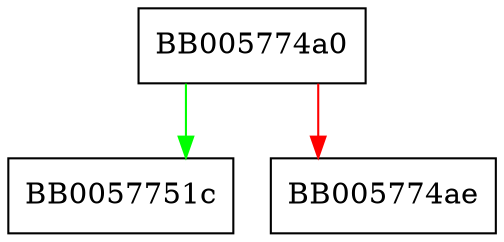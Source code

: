 digraph SCT_validation_status_string {
  node [shape="box"];
  graph [splines=ortho];
  BB005774a0 -> BB0057751c [color="green"];
  BB005774a0 -> BB005774ae [color="red"];
}
